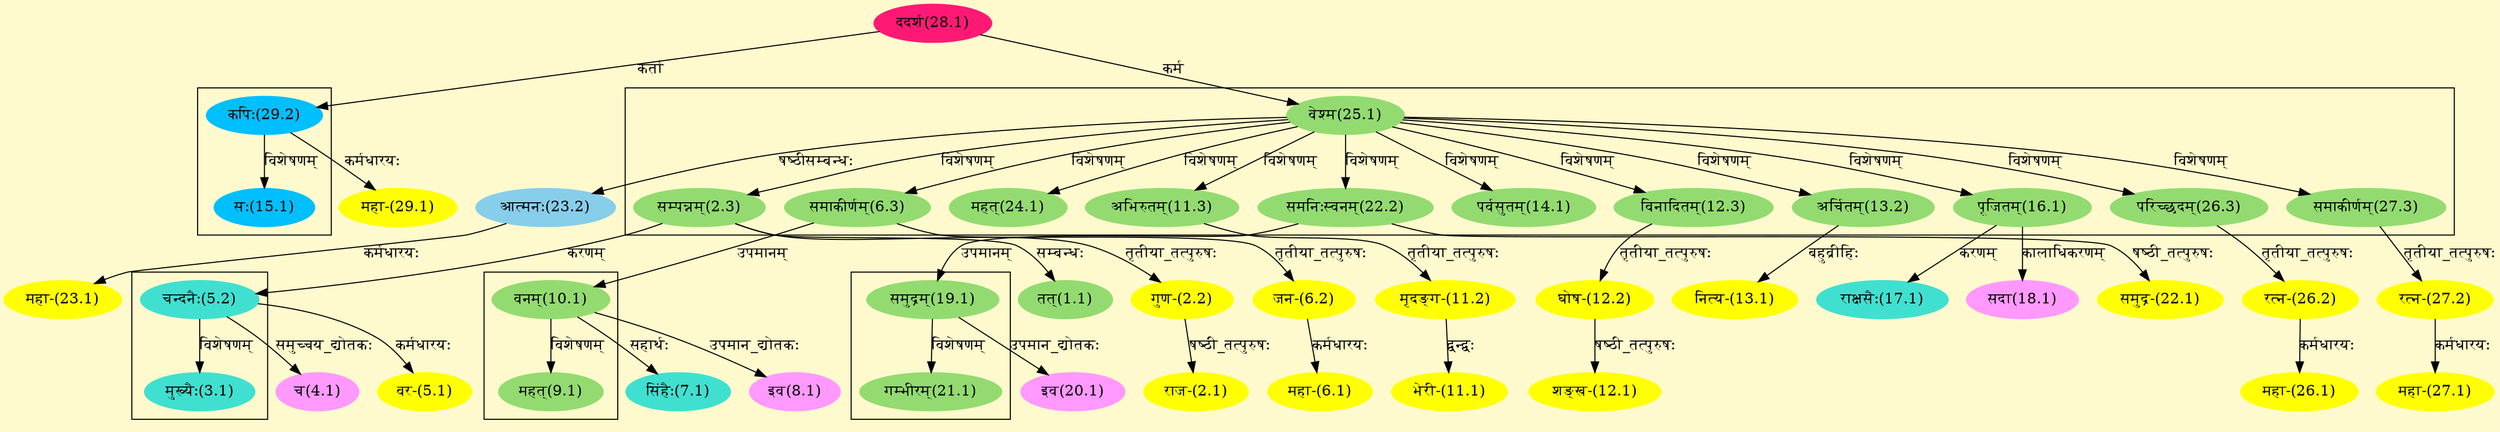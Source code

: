 digraph G{
rankdir=BT;
 compound=true;
 bgcolor="lemonchiffon1";

subgraph cluster_1{
Node2_3 [style=filled, color="#93DB70" label = "सम्पन्नम्(2.3)"]
Node25_1 [style=filled, color="#93DB70" label = "वेश्म(25.1)"]
Node6_3 [style=filled, color="#93DB70" label = "समाकीर्णम्(6.3)"]
Node11_3 [style=filled, color="#93DB70" label = "अभिरुतम्(11.3)"]
Node12_3 [style=filled, color="#93DB70" label = "विनादितम्(12.3)"]
Node13_2 [style=filled, color="#93DB70" label = "अर्चितम्(13.2)"]
Node14_1 [style=filled, color="#93DB70" label = "पर्वसुतम्(14.1)"]
Node16_1 [style=filled, color="#93DB70" label = "पूजितम्(16.1)"]
Node22_2 [style=filled, color="#93DB70" label = "समनिःस्वनम्(22.2)"]
Node24_1 [style=filled, color="#93DB70" label = "महत्(24.1)"]
Node26_3 [style=filled, color="#93DB70" label = "परिच्छदम्(26.3)"]
Node27_3 [style=filled, color="#93DB70" label = "समाकीर्णम्(27.3)"]

}

subgraph cluster_2{
Node3_1 [style=filled, color="#40E0D0" label = "मुख्यैः(3.1)"]
Node5_2 [style=filled, color="#40E0D0" label = "चन्दनैः(5.2)"]

}

subgraph cluster_3{
Node9_1 [style=filled, color="#93DB70" label = "महत्(9.1)"]
Node10_1 [style=filled, color="#93DB70" label = "वनम्(10.1)"]

}

subgraph cluster_4{
Node15_1 [style=filled, color="#00BFFF" label = "सः(15.1)"]
Node29_2 [style=filled, color="#00BFFF" label = "कपिः(29.2)"]

}

subgraph cluster_5{
Node21_1 [style=filled, color="#93DB70" label = "गम्भीरम्(21.1)"]
Node19_1 [style=filled, color="#93DB70" label = "समुद्रम्(19.1)"]

}
Node1_1 [style=filled, color="#93DB70" label = "तत्(1.1)"]
Node2_3 [style=filled, color="#93DB70" label = "सम्पन्नम्(2.3)"]
Node2_1 [style=filled, color="#FFFF00" label = "राज-(2.1)"]
Node2_2 [style=filled, color="#FFFF00" label = "गुण-(2.2)"]
Node4_1 [style=filled, color="#FF99FF" label = "च(4.1)"]
Node5_2 [style=filled, color="#40E0D0" label = "चन्दनैः(5.2)"]
Node5_1 [style=filled, color="#FFFF00" label = "वर-(5.1)"]
Node6_1 [style=filled, color="#FFFF00" label = "महा-(6.1)"]
Node6_2 [style=filled, color="#FFFF00" label = "जन-(6.2)"]
Node6_3 [style=filled, color="#93DB70" label = "समाकीर्णम्(6.3)"]
Node7_1 [style=filled, color="#40E0D0" label = "सिंहैः(7.1)"]
Node10_1 [style=filled, color="#93DB70" label = "वनम्(10.1)"]
Node8_1 [style=filled, color="#FF99FF" label = "इव(8.1)"]
Node11_1 [style=filled, color="#FFFF00" label = "भेरी-(11.1)"]
Node11_2 [style=filled, color="#FFFF00" label = "मृदङ्ग-(11.2)"]
Node11_3 [style=filled, color="#93DB70" label = "अभिरुतम्(11.3)"]
Node12_1 [style=filled, color="#FFFF00" label = "शङ्ख-(12.1)"]
Node12_2 [style=filled, color="#FFFF00" label = "घोष-(12.2)"]
Node12_3 [style=filled, color="#93DB70" label = "विनादितम्(12.3)"]
Node13_1 [style=filled, color="#FFFF00" label = "नित्य-(13.1)"]
Node13_2 [style=filled, color="#93DB70" label = "अर्चितम्(13.2)"]
Node17_1 [style=filled, color="#40E0D0" label = "राक्षसैः(17.1)"]
Node16_1 [style=filled, color="#93DB70" label = "पूजितम्(16.1)"]
Node18_1 [style=filled, color="#FF99FF" label = "सदा(18.1)"]
Node19_1 [style=filled, color="#93DB70" label = "समुद्रम्(19.1)"]
Node22_2 [style=filled, color="#93DB70" label = "समनिःस्वनम्(22.2)"]
Node20_1 [style=filled, color="#FF99FF" label = "इव(20.1)"]
Node22_1 [style=filled, color="#FFFF00" label = "समुद्र-(22.1)"]
Node23_1 [style=filled, color="#FFFF00" label = "महा-(23.1)"]
Node23_2 [style=filled, color="#87CEEB" label = "आत्मनः(23.2)"]
Node25_1 [style=filled, color="#93DB70" label = "वेश्म(25.1)"]
Node28_1 [style=filled, color="#FF1975" label = "ददर्श(28.1)"]
Node26_1 [style=filled, color="#FFFF00" label = "महा-(26.1)"]
Node26_2 [style=filled, color="#FFFF00" label = "रत्न-(26.2)"]
Node26_3 [style=filled, color="#93DB70" label = "परिच्छदम्(26.3)"]
Node27_1 [style=filled, color="#FFFF00" label = "महा-(27.1)"]
Node27_2 [style=filled, color="#FFFF00" label = "रत्न-(27.2)"]
Node27_3 [style=filled, color="#93DB70" label = "समाकीर्णम्(27.3)"]
Node [style=filled, color="" label = "()"]
Node29_1 [style=filled, color="#FFFF00" label = "महा-(29.1)"]
Node29_2 [style=filled, color="#00BFFF" label = "कपिः(29.2)"]
/* Start of Relations section */

Node1_1 -> Node2_3 [  label="सम्बन्धः"  dir="back" ]
Node2_1 -> Node2_2 [  label="षष्ठी_तत्पुरुषः"  dir="back" ]
Node2_2 -> Node2_3 [  label="तृतीया_तत्पुरुषः"  dir="back" ]
Node2_3 -> Node25_1 [  label="विशेषणम्"  dir="back" ]
Node3_1 -> Node5_2 [  label="विशेषणम्"  dir="back" ]
Node4_1 -> Node5_2 [  label="समुच्चय_द्योतकः"  dir="back" ]
Node5_1 -> Node5_2 [  label="कर्मधारयः"  dir="back" ]
Node5_2 -> Node2_3 [  label="करणम्"  dir="back" ]
Node6_1 -> Node6_2 [  label="कर्मधारयः"  dir="back" ]
Node6_2 -> Node6_3 [  label="तृतीया_तत्पुरुषः"  dir="back" ]
Node6_3 -> Node25_1 [  label="विशेषणम्"  dir="back" ]
Node7_1 -> Node10_1 [  label="सहार्थः"  dir="back" ]
Node8_1 -> Node10_1 [  label="उपमान_द्योतकः"  dir="back" ]
Node9_1 -> Node10_1 [  label="विशेषणम्"  dir="back" ]
Node10_1 -> Node6_3 [  label="उपमानम्"  dir="back" ]
Node11_1 -> Node11_2 [  label="द्वन्द्वः"  dir="back" ]
Node11_2 -> Node11_3 [  label="तृतीया_तत्पुरुषः"  dir="back" ]
Node11_3 -> Node25_1 [  label="विशेषणम्"  dir="back" ]
Node12_1 -> Node12_2 [  label="षष्ठी_तत्पुरुषः"  dir="back" ]
Node12_2 -> Node12_3 [  label="तृतीया_तत्पुरुषः"  dir="back" ]
Node12_3 -> Node25_1 [  label="विशेषणम्"  dir="back" ]
Node13_1 -> Node13_2 [  label="बहुव्रीहिः"  dir="back" ]
Node13_2 -> Node25_1 [  label="विशेषणम्"  dir="back" ]
Node14_1 -> Node25_1 [  label="विशेषणम्"  dir="back" ]
Node15_1 -> Node29_2 [  label="विशेषणम्"  dir="back" ]
Node16_1 -> Node25_1 [  label="विशेषणम्"  dir="back" ]
Node17_1 -> Node16_1 [  label="करणम्"  dir="back" ]
Node18_1 -> Node16_1 [  label="कालाधिकरणम्"  dir="back" ]
Node19_1 -> Node22_2 [  label="उपमानम्"  dir="back" ]
Node20_1 -> Node19_1 [  label="उपमान_द्योतकः"  dir="back" ]
Node21_1 -> Node19_1 [  label="विशेषणम्"  dir="back" ]
Node22_1 -> Node22_2 [  label="षष्ठी_तत्पुरुषः"  dir="back" ]
Node22_2 -> Node25_1 [  label="विशेषणम्"  dir="back" ]
Node23_1 -> Node23_2 [  label="कर्मधारयः"  dir="back" ]
Node23_2 -> Node25_1 [  label="षष्ठीसम्बन्धः"  dir="back" ]
Node24_1 -> Node25_1 [  label="विशेषणम्"  dir="back" ]
Node25_1 -> Node28_1 [  label="कर्म"  dir="back" ]
Node26_1 -> Node26_2 [  label="कर्मधारयः"  dir="back" ]
Node26_2 -> Node26_3 [  label="तृतीया_तत्पुरुषः"  dir="back" ]
Node26_3 -> Node25_1 [  label="विशेषणम्"  dir="back" ]
Node27_1 -> Node27_2 [  label="कर्मधारयः"  dir="back" ]
Node27_2 -> Node27_3 [  label="तृतीया_तत्पुरुषः"  dir="back" ]
Node27_3 -> Node25_1 [  label="विशेषणम्"  dir="back" ]
Node29_1 -> Node29_2 [  label="कर्मधारयः"  dir="back" ]
Node29_2 -> Node28_1 [  label="कर्ता"  dir="back" ]
}
